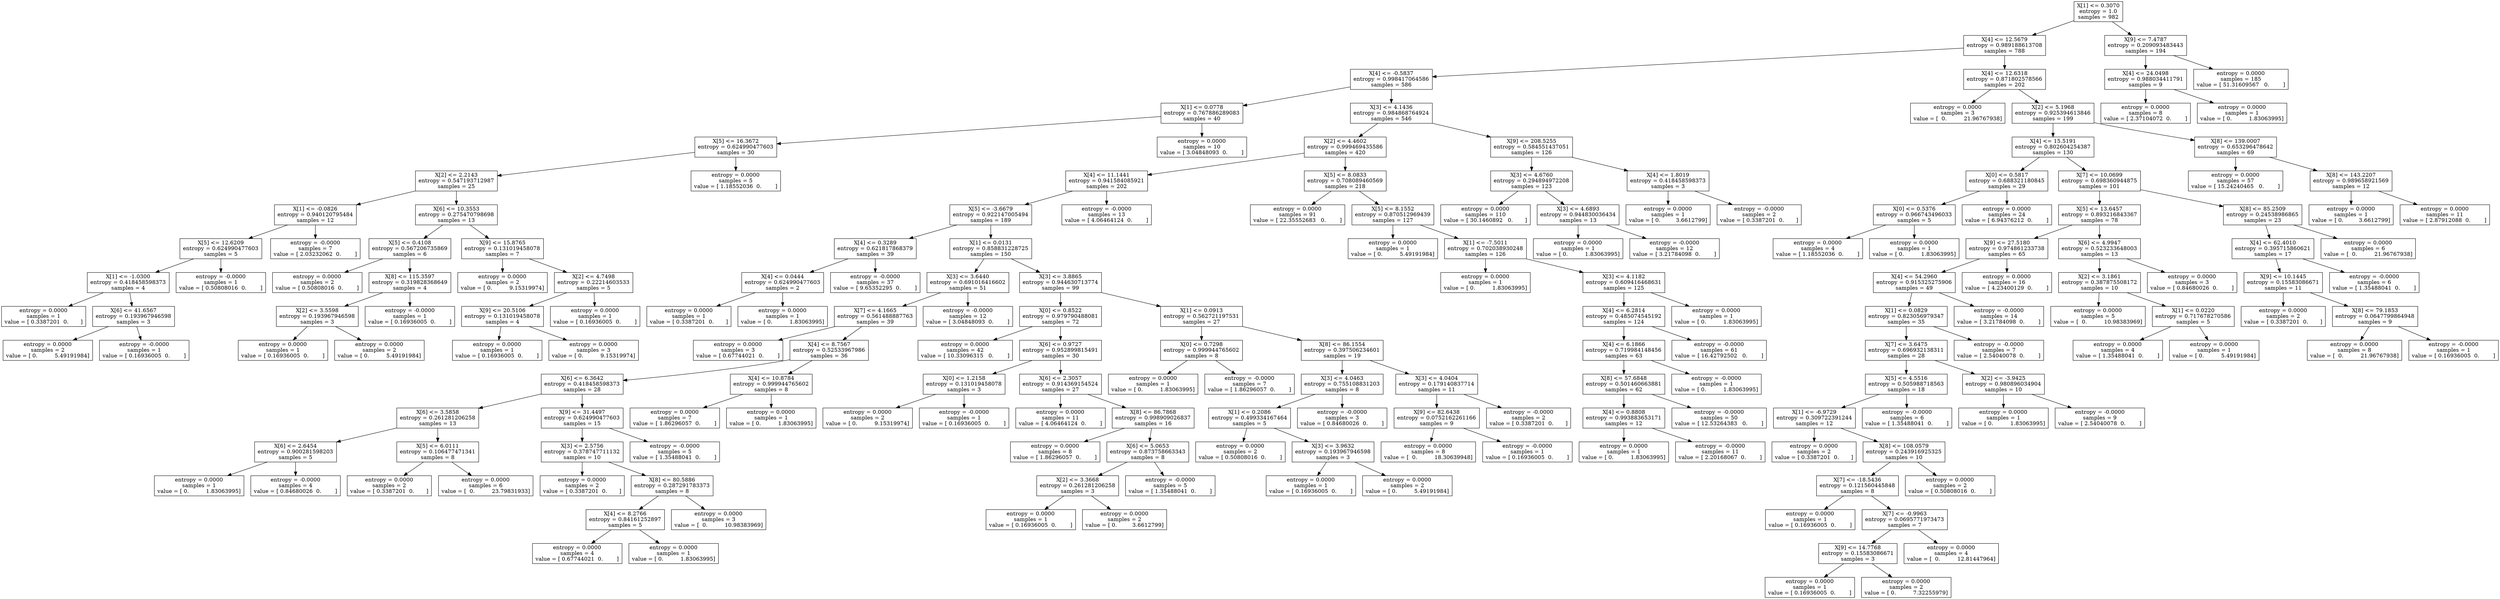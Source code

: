 digraph Tree {
0 [label="X[1] <= 0.3070\nentropy = 1.0\nsamples = 982", shape="box"] ;
1 [label="X[4] <= 12.5679\nentropy = 0.989188613708\nsamples = 788", shape="box"] ;
0 -> 1 ;
2 [label="X[4] <= -0.5837\nentropy = 0.998417064586\nsamples = 586", shape="box"] ;
1 -> 2 ;
3 [label="X[1] <= 0.0778\nentropy = 0.767886289083\nsamples = 40", shape="box"] ;
2 -> 3 ;
4 [label="X[5] <= 16.3672\nentropy = 0.624990477603\nsamples = 30", shape="box"] ;
3 -> 4 ;
5 [label="X[2] <= 2.2143\nentropy = 0.547193712987\nsamples = 25", shape="box"] ;
4 -> 5 ;
6 [label="X[1] <= -0.0826\nentropy = 0.940120795484\nsamples = 12", shape="box"] ;
5 -> 6 ;
7 [label="X[5] <= 12.6209\nentropy = 0.624990477603\nsamples = 5", shape="box"] ;
6 -> 7 ;
8 [label="X[1] <= -1.0300\nentropy = 0.418458598373\nsamples = 4", shape="box"] ;
7 -> 8 ;
9 [label="entropy = 0.0000\nsamples = 1\nvalue = [ 0.3387201  0.       ]", shape="box"] ;
8 -> 9 ;
10 [label="X[6] <= 41.6567\nentropy = 0.193967946598\nsamples = 3", shape="box"] ;
8 -> 10 ;
11 [label="entropy = 0.0000\nsamples = 2\nvalue = [ 0.          5.49191984]", shape="box"] ;
10 -> 11 ;
12 [label="entropy = -0.0000\nsamples = 1\nvalue = [ 0.16936005  0.        ]", shape="box"] ;
10 -> 12 ;
13 [label="entropy = -0.0000\nsamples = 1\nvalue = [ 0.50808016  0.        ]", shape="box"] ;
7 -> 13 ;
14 [label="entropy = -0.0000\nsamples = 7\nvalue = [ 2.03232062  0.        ]", shape="box"] ;
6 -> 14 ;
15 [label="X[6] <= 10.3553\nentropy = 0.275470798698\nsamples = 13", shape="box"] ;
5 -> 15 ;
16 [label="X[5] <= 0.4108\nentropy = 0.567206735869\nsamples = 6", shape="box"] ;
15 -> 16 ;
17 [label="entropy = 0.0000\nsamples = 2\nvalue = [ 0.50808016  0.        ]", shape="box"] ;
16 -> 17 ;
18 [label="X[8] <= 115.3597\nentropy = 0.319828368649\nsamples = 4", shape="box"] ;
16 -> 18 ;
19 [label="X[2] <= 3.5598\nentropy = 0.193967946598\nsamples = 3", shape="box"] ;
18 -> 19 ;
20 [label="entropy = 0.0000\nsamples = 1\nvalue = [ 0.16936005  0.        ]", shape="box"] ;
19 -> 20 ;
21 [label="entropy = 0.0000\nsamples = 2\nvalue = [ 0.          5.49191984]", shape="box"] ;
19 -> 21 ;
22 [label="entropy = -0.0000\nsamples = 1\nvalue = [ 0.16936005  0.        ]", shape="box"] ;
18 -> 22 ;
23 [label="X[9] <= 15.8765\nentropy = 0.131019458078\nsamples = 7", shape="box"] ;
15 -> 23 ;
24 [label="entropy = 0.0000\nsamples = 2\nvalue = [ 0.          9.15319974]", shape="box"] ;
23 -> 24 ;
25 [label="X[2] <= 4.7498\nentropy = 0.22214603533\nsamples = 5", shape="box"] ;
23 -> 25 ;
26 [label="X[9] <= 20.5106\nentropy = 0.131019458078\nsamples = 4", shape="box"] ;
25 -> 26 ;
27 [label="entropy = 0.0000\nsamples = 1\nvalue = [ 0.16936005  0.        ]", shape="box"] ;
26 -> 27 ;
28 [label="entropy = 0.0000\nsamples = 3\nvalue = [ 0.          9.15319974]", shape="box"] ;
26 -> 28 ;
29 [label="entropy = 0.0000\nsamples = 1\nvalue = [ 0.16936005  0.        ]", shape="box"] ;
25 -> 29 ;
30 [label="entropy = 0.0000\nsamples = 5\nvalue = [ 1.18552036  0.        ]", shape="box"] ;
4 -> 30 ;
31 [label="entropy = 0.0000\nsamples = 10\nvalue = [ 3.04848093  0.        ]", shape="box"] ;
3 -> 31 ;
32 [label="X[3] <= 4.1436\nentropy = 0.984868764924\nsamples = 546", shape="box"] ;
2 -> 32 ;
33 [label="X[2] <= 4.4602\nentropy = 0.999469435586\nsamples = 420", shape="box"] ;
32 -> 33 ;
34 [label="X[4] <= 11.1441\nentropy = 0.941584085921\nsamples = 202", shape="box"] ;
33 -> 34 ;
35 [label="X[5] <= -3.6679\nentropy = 0.922147005494\nsamples = 189", shape="box"] ;
34 -> 35 ;
36 [label="X[4] <= 0.3289\nentropy = 0.621817868379\nsamples = 39", shape="box"] ;
35 -> 36 ;
37 [label="X[4] <= 0.0444\nentropy = 0.624990477603\nsamples = 2", shape="box"] ;
36 -> 37 ;
38 [label="entropy = 0.0000\nsamples = 1\nvalue = [ 0.3387201  0.       ]", shape="box"] ;
37 -> 38 ;
39 [label="entropy = 0.0000\nsamples = 1\nvalue = [ 0.          1.83063995]", shape="box"] ;
37 -> 39 ;
40 [label="entropy = -0.0000\nsamples = 37\nvalue = [ 9.65352295  0.        ]", shape="box"] ;
36 -> 40 ;
41 [label="X[1] <= 0.0131\nentropy = 0.858831228725\nsamples = 150", shape="box"] ;
35 -> 41 ;
42 [label="X[3] <= 3.6440\nentropy = 0.691016416602\nsamples = 51", shape="box"] ;
41 -> 42 ;
43 [label="X[7] <= 4.1665\nentropy = 0.561488887763\nsamples = 39", shape="box"] ;
42 -> 43 ;
44 [label="entropy = 0.0000\nsamples = 3\nvalue = [ 0.67744021  0.        ]", shape="box"] ;
43 -> 44 ;
45 [label="X[4] <= 8.7567\nentropy = 0.52533967986\nsamples = 36", shape="box"] ;
43 -> 45 ;
46 [label="X[6] <= 6.3642\nentropy = 0.418458598373\nsamples = 28", shape="box"] ;
45 -> 46 ;
47 [label="X[6] <= 3.5858\nentropy = 0.261281206258\nsamples = 13", shape="box"] ;
46 -> 47 ;
48 [label="X[6] <= 2.6454\nentropy = 0.900281598203\nsamples = 5", shape="box"] ;
47 -> 48 ;
49 [label="entropy = 0.0000\nsamples = 1\nvalue = [ 0.          1.83063995]", shape="box"] ;
48 -> 49 ;
50 [label="entropy = -0.0000\nsamples = 4\nvalue = [ 0.84680026  0.        ]", shape="box"] ;
48 -> 50 ;
51 [label="X[5] <= 6.0111\nentropy = 0.106477471341\nsamples = 8", shape="box"] ;
47 -> 51 ;
52 [label="entropy = 0.0000\nsamples = 2\nvalue = [ 0.3387201  0.       ]", shape="box"] ;
51 -> 52 ;
53 [label="entropy = 0.0000\nsamples = 6\nvalue = [  0.          23.79831933]", shape="box"] ;
51 -> 53 ;
54 [label="X[9] <= 31.4497\nentropy = 0.624990477603\nsamples = 15", shape="box"] ;
46 -> 54 ;
55 [label="X[3] <= 2.5756\nentropy = 0.378747711132\nsamples = 10", shape="box"] ;
54 -> 55 ;
56 [label="entropy = 0.0000\nsamples = 2\nvalue = [ 0.3387201  0.       ]", shape="box"] ;
55 -> 56 ;
57 [label="X[8] <= 80.5886\nentropy = 0.287291783373\nsamples = 8", shape="box"] ;
55 -> 57 ;
58 [label="X[4] <= 8.2766\nentropy = 0.84161252897\nsamples = 5", shape="box"] ;
57 -> 58 ;
59 [label="entropy = 0.0000\nsamples = 4\nvalue = [ 0.67744021  0.        ]", shape="box"] ;
58 -> 59 ;
60 [label="entropy = 0.0000\nsamples = 1\nvalue = [ 0.          1.83063995]", shape="box"] ;
58 -> 60 ;
61 [label="entropy = 0.0000\nsamples = 3\nvalue = [  0.          10.98383969]", shape="box"] ;
57 -> 61 ;
62 [label="entropy = -0.0000\nsamples = 5\nvalue = [ 1.35488041  0.        ]", shape="box"] ;
54 -> 62 ;
63 [label="X[4] <= 10.8784\nentropy = 0.999944765602\nsamples = 8", shape="box"] ;
45 -> 63 ;
64 [label="entropy = 0.0000\nsamples = 7\nvalue = [ 1.86296057  0.        ]", shape="box"] ;
63 -> 64 ;
65 [label="entropy = 0.0000\nsamples = 1\nvalue = [ 0.          1.83063995]", shape="box"] ;
63 -> 65 ;
66 [label="entropy = -0.0000\nsamples = 12\nvalue = [ 3.04848093  0.        ]", shape="box"] ;
42 -> 66 ;
67 [label="X[3] <= 3.8865\nentropy = 0.944630713774\nsamples = 99", shape="box"] ;
41 -> 67 ;
68 [label="X[0] <= 0.8522\nentropy = 0.979790488081\nsamples = 72", shape="box"] ;
67 -> 68 ;
69 [label="entropy = 0.0000\nsamples = 42\nvalue = [ 10.33096315   0.        ]", shape="box"] ;
68 -> 69 ;
70 [label="X[6] <= 0.9727\nentropy = 0.952899815491\nsamples = 30", shape="box"] ;
68 -> 70 ;
71 [label="X[0] <= 1.2158\nentropy = 0.131019458078\nsamples = 3", shape="box"] ;
70 -> 71 ;
72 [label="entropy = 0.0000\nsamples = 2\nvalue = [ 0.          9.15319974]", shape="box"] ;
71 -> 72 ;
73 [label="entropy = -0.0000\nsamples = 1\nvalue = [ 0.16936005  0.        ]", shape="box"] ;
71 -> 73 ;
74 [label="X[6] <= 2.3057\nentropy = 0.914369154524\nsamples = 27", shape="box"] ;
70 -> 74 ;
75 [label="entropy = 0.0000\nsamples = 11\nvalue = [ 4.06464124  0.        ]", shape="box"] ;
74 -> 75 ;
76 [label="X[8] <= 86.7868\nentropy = 0.998909026837\nsamples = 16", shape="box"] ;
74 -> 76 ;
77 [label="entropy = 0.0000\nsamples = 8\nvalue = [ 1.86296057  0.        ]", shape="box"] ;
76 -> 77 ;
78 [label="X[6] <= 5.0653\nentropy = 0.873758663343\nsamples = 8", shape="box"] ;
76 -> 78 ;
79 [label="X[2] <= 3.3668\nentropy = 0.261281206258\nsamples = 3", shape="box"] ;
78 -> 79 ;
80 [label="entropy = 0.0000\nsamples = 1\nvalue = [ 0.16936005  0.        ]", shape="box"] ;
79 -> 80 ;
81 [label="entropy = 0.0000\nsamples = 2\nvalue = [ 0.         3.6612799]", shape="box"] ;
79 -> 81 ;
82 [label="entropy = -0.0000\nsamples = 5\nvalue = [ 1.35488041  0.        ]", shape="box"] ;
78 -> 82 ;
83 [label="X[1] <= 0.0913\nentropy = 0.562721197531\nsamples = 27", shape="box"] ;
67 -> 83 ;
84 [label="X[0] <= 0.7298\nentropy = 0.999944765602\nsamples = 8", shape="box"] ;
83 -> 84 ;
85 [label="entropy = 0.0000\nsamples = 1\nvalue = [ 0.          1.83063995]", shape="box"] ;
84 -> 85 ;
86 [label="entropy = -0.0000\nsamples = 7\nvalue = [ 1.86296057  0.        ]", shape="box"] ;
84 -> 86 ;
87 [label="X[8] <= 86.1554\nentropy = 0.397506234601\nsamples = 19", shape="box"] ;
83 -> 87 ;
88 [label="X[3] <= 4.0463\nentropy = 0.755108831203\nsamples = 8", shape="box"] ;
87 -> 88 ;
89 [label="X[1] <= 0.2086\nentropy = 0.499334167464\nsamples = 5", shape="box"] ;
88 -> 89 ;
90 [label="entropy = 0.0000\nsamples = 2\nvalue = [ 0.50808016  0.        ]", shape="box"] ;
89 -> 90 ;
91 [label="X[3] <= 3.9632\nentropy = 0.193967946598\nsamples = 3", shape="box"] ;
89 -> 91 ;
92 [label="entropy = 0.0000\nsamples = 1\nvalue = [ 0.16936005  0.        ]", shape="box"] ;
91 -> 92 ;
93 [label="entropy = 0.0000\nsamples = 2\nvalue = [ 0.          5.49191984]", shape="box"] ;
91 -> 93 ;
94 [label="entropy = -0.0000\nsamples = 3\nvalue = [ 0.84680026  0.        ]", shape="box"] ;
88 -> 94 ;
95 [label="X[3] <= 4.0404\nentropy = 0.179140837714\nsamples = 11", shape="box"] ;
87 -> 95 ;
96 [label="X[9] <= 82.6438\nentropy = 0.0752162261166\nsamples = 9", shape="box"] ;
95 -> 96 ;
97 [label="entropy = 0.0000\nsamples = 8\nvalue = [  0.          18.30639948]", shape="box"] ;
96 -> 97 ;
98 [label="entropy = -0.0000\nsamples = 1\nvalue = [ 0.16936005  0.        ]", shape="box"] ;
96 -> 98 ;
99 [label="entropy = -0.0000\nsamples = 2\nvalue = [ 0.3387201  0.       ]", shape="box"] ;
95 -> 99 ;
100 [label="entropy = -0.0000\nsamples = 13\nvalue = [ 4.06464124  0.        ]", shape="box"] ;
34 -> 100 ;
101 [label="X[5] <= 8.0833\nentropy = 0.708089460569\nsamples = 218", shape="box"] ;
33 -> 101 ;
102 [label="entropy = 0.0000\nsamples = 91\nvalue = [ 22.35552683   0.        ]", shape="box"] ;
101 -> 102 ;
103 [label="X[5] <= 8.1552\nentropy = 0.870512969439\nsamples = 127", shape="box"] ;
101 -> 103 ;
104 [label="entropy = 0.0000\nsamples = 1\nvalue = [ 0.          5.49191984]", shape="box"] ;
103 -> 104 ;
105 [label="X[1] <= -7.5011\nentropy = 0.702038930248\nsamples = 126", shape="box"] ;
103 -> 105 ;
106 [label="entropy = 0.0000\nsamples = 1\nvalue = [ 0.          1.83063995]", shape="box"] ;
105 -> 106 ;
107 [label="X[3] <= 4.1182\nentropy = 0.609416468631\nsamples = 125", shape="box"] ;
105 -> 107 ;
108 [label="X[4] <= 6.2814\nentropy = 0.485074545192\nsamples = 124", shape="box"] ;
107 -> 108 ;
109 [label="X[4] <= 6.1866\nentropy = 0.719984148456\nsamples = 63", shape="box"] ;
108 -> 109 ;
110 [label="X[8] <= 57.6848\nentropy = 0.501460663881\nsamples = 62", shape="box"] ;
109 -> 110 ;
111 [label="X[4] <= 0.8808\nentropy = 0.993883653171\nsamples = 12", shape="box"] ;
110 -> 111 ;
112 [label="entropy = 0.0000\nsamples = 1\nvalue = [ 0.          1.83063995]", shape="box"] ;
111 -> 112 ;
113 [label="entropy = -0.0000\nsamples = 11\nvalue = [ 2.20168067  0.        ]", shape="box"] ;
111 -> 113 ;
114 [label="entropy = -0.0000\nsamples = 50\nvalue = [ 12.53264383   0.        ]", shape="box"] ;
110 -> 114 ;
115 [label="entropy = -0.0000\nsamples = 1\nvalue = [ 0.          1.83063995]", shape="box"] ;
109 -> 115 ;
116 [label="entropy = -0.0000\nsamples = 61\nvalue = [ 16.42792502   0.        ]", shape="box"] ;
108 -> 116 ;
117 [label="entropy = 0.0000\nsamples = 1\nvalue = [ 0.          1.83063995]", shape="box"] ;
107 -> 117 ;
118 [label="X[9] <= 208.5255\nentropy = 0.584551437051\nsamples = 126", shape="box"] ;
32 -> 118 ;
119 [label="X[3] <= 4.6760\nentropy = 0.294894972208\nsamples = 123", shape="box"] ;
118 -> 119 ;
120 [label="entropy = 0.0000\nsamples = 110\nvalue = [ 30.1460892   0.       ]", shape="box"] ;
119 -> 120 ;
121 [label="X[3] <= 4.6893\nentropy = 0.944830036434\nsamples = 13", shape="box"] ;
119 -> 121 ;
122 [label="entropy = 0.0000\nsamples = 1\nvalue = [ 0.          1.83063995]", shape="box"] ;
121 -> 122 ;
123 [label="entropy = -0.0000\nsamples = 12\nvalue = [ 3.21784098  0.        ]", shape="box"] ;
121 -> 123 ;
124 [label="X[4] <= 1.8019\nentropy = 0.418458598373\nsamples = 3", shape="box"] ;
118 -> 124 ;
125 [label="entropy = 0.0000\nsamples = 1\nvalue = [ 0.         3.6612799]", shape="box"] ;
124 -> 125 ;
126 [label="entropy = -0.0000\nsamples = 2\nvalue = [ 0.3387201  0.       ]", shape="box"] ;
124 -> 126 ;
127 [label="X[4] <= 12.6318\nentropy = 0.871802578566\nsamples = 202", shape="box"] ;
1 -> 127 ;
128 [label="entropy = 0.0000\nsamples = 3\nvalue = [  0.          21.96767938]", shape="box"] ;
127 -> 128 ;
129 [label="X[2] <= 5.1968\nentropy = 0.925394613846\nsamples = 199", shape="box"] ;
127 -> 129 ;
130 [label="X[4] <= 15.5191\nentropy = 0.802604254387\nsamples = 130", shape="box"] ;
129 -> 130 ;
131 [label="X[0] <= 0.5817\nentropy = 0.688321180845\nsamples = 29", shape="box"] ;
130 -> 131 ;
132 [label="X[0] <= 0.5376\nentropy = 0.966743496033\nsamples = 5", shape="box"] ;
131 -> 132 ;
133 [label="entropy = 0.0000\nsamples = 4\nvalue = [ 1.18552036  0.        ]", shape="box"] ;
132 -> 133 ;
134 [label="entropy = 0.0000\nsamples = 1\nvalue = [ 0.          1.83063995]", shape="box"] ;
132 -> 134 ;
135 [label="entropy = 0.0000\nsamples = 24\nvalue = [ 6.94376212  0.        ]", shape="box"] ;
131 -> 135 ;
136 [label="X[7] <= 10.0699\nentropy = 0.698360944875\nsamples = 101", shape="box"] ;
130 -> 136 ;
137 [label="X[5] <= 13.6457\nentropy = 0.893216843367\nsamples = 78", shape="box"] ;
136 -> 137 ;
138 [label="X[9] <= 27.5180\nentropy = 0.974861233738\nsamples = 65", shape="box"] ;
137 -> 138 ;
139 [label="X[4] <= 54.2960\nentropy = 0.915325275906\nsamples = 49", shape="box"] ;
138 -> 139 ;
140 [label="X[1] <= 0.0829\nentropy = 0.823056979347\nsamples = 35", shape="box"] ;
139 -> 140 ;
141 [label="X[7] <= 3.6475\nentropy = 0.696932138311\nsamples = 28", shape="box"] ;
140 -> 141 ;
142 [label="X[5] <= 4.5516\nentropy = 0.505988718563\nsamples = 18", shape="box"] ;
141 -> 142 ;
143 [label="X[1] <= -6.9729\nentropy = 0.309722391244\nsamples = 12", shape="box"] ;
142 -> 143 ;
144 [label="entropy = 0.0000\nsamples = 2\nvalue = [ 0.3387201  0.       ]", shape="box"] ;
143 -> 144 ;
145 [label="X[8] <= 108.0579\nentropy = 0.243916925325\nsamples = 10", shape="box"] ;
143 -> 145 ;
146 [label="X[7] <= -18.5436\nentropy = 0.121560445848\nsamples = 8", shape="box"] ;
145 -> 146 ;
147 [label="entropy = 0.0000\nsamples = 1\nvalue = [ 0.16936005  0.        ]", shape="box"] ;
146 -> 147 ;
148 [label="X[7] <= -0.9963\nentropy = 0.0695771973473\nsamples = 7", shape="box"] ;
146 -> 148 ;
149 [label="X[9] <= 14.7768\nentropy = 0.15583086671\nsamples = 3", shape="box"] ;
148 -> 149 ;
150 [label="entropy = 0.0000\nsamples = 1\nvalue = [ 0.16936005  0.        ]", shape="box"] ;
149 -> 150 ;
151 [label="entropy = 0.0000\nsamples = 2\nvalue = [ 0.          7.32255979]", shape="box"] ;
149 -> 151 ;
152 [label="entropy = 0.0000\nsamples = 4\nvalue = [  0.          12.81447964]", shape="box"] ;
148 -> 152 ;
153 [label="entropy = 0.0000\nsamples = 2\nvalue = [ 0.50808016  0.        ]", shape="box"] ;
145 -> 153 ;
154 [label="entropy = -0.0000\nsamples = 6\nvalue = [ 1.35488041  0.        ]", shape="box"] ;
142 -> 154 ;
155 [label="X[2] <= -3.9425\nentropy = 0.980896034904\nsamples = 10", shape="box"] ;
141 -> 155 ;
156 [label="entropy = 0.0000\nsamples = 1\nvalue = [ 0.          1.83063995]", shape="box"] ;
155 -> 156 ;
157 [label="entropy = -0.0000\nsamples = 9\nvalue = [ 2.54040078  0.        ]", shape="box"] ;
155 -> 157 ;
158 [label="entropy = -0.0000\nsamples = 7\nvalue = [ 2.54040078  0.        ]", shape="box"] ;
140 -> 158 ;
159 [label="entropy = -0.0000\nsamples = 14\nvalue = [ 3.21784098  0.        ]", shape="box"] ;
139 -> 159 ;
160 [label="entropy = 0.0000\nsamples = 16\nvalue = [ 4.23400129  0.        ]", shape="box"] ;
138 -> 160 ;
161 [label="X[6] <= 4.9947\nentropy = 0.523233648003\nsamples = 13", shape="box"] ;
137 -> 161 ;
162 [label="X[2] <= 3.1861\nentropy = 0.387875508172\nsamples = 10", shape="box"] ;
161 -> 162 ;
163 [label="entropy = 0.0000\nsamples = 5\nvalue = [  0.          10.98383969]", shape="box"] ;
162 -> 163 ;
164 [label="X[1] <= 0.0220\nentropy = 0.717678270586\nsamples = 5", shape="box"] ;
162 -> 164 ;
165 [label="entropy = 0.0000\nsamples = 4\nvalue = [ 1.35488041  0.        ]", shape="box"] ;
164 -> 165 ;
166 [label="entropy = 0.0000\nsamples = 1\nvalue = [ 0.          5.49191984]", shape="box"] ;
164 -> 166 ;
167 [label="entropy = 0.0000\nsamples = 3\nvalue = [ 0.84680026  0.        ]", shape="box"] ;
161 -> 167 ;
168 [label="X[8] <= 85.2509\nentropy = 0.24538986865\nsamples = 23", shape="box"] ;
136 -> 168 ;
169 [label="X[4] <= 62.4010\nentropy = 0.395715860621\nsamples = 17", shape="box"] ;
168 -> 169 ;
170 [label="X[9] <= 10.1445\nentropy = 0.15583086671\nsamples = 11", shape="box"] ;
169 -> 170 ;
171 [label="entropy = 0.0000\nsamples = 2\nvalue = [ 0.3387201  0.       ]", shape="box"] ;
170 -> 171 ;
172 [label="X[8] <= 79.1853\nentropy = 0.0647799864948\nsamples = 9", shape="box"] ;
170 -> 172 ;
173 [label="entropy = 0.0000\nsamples = 8\nvalue = [  0.          21.96767938]", shape="box"] ;
172 -> 173 ;
174 [label="entropy = -0.0000\nsamples = 1\nvalue = [ 0.16936005  0.        ]", shape="box"] ;
172 -> 174 ;
175 [label="entropy = -0.0000\nsamples = 6\nvalue = [ 1.35488041  0.        ]", shape="box"] ;
169 -> 175 ;
176 [label="entropy = 0.0000\nsamples = 6\nvalue = [  0.          21.96767938]", shape="box"] ;
168 -> 176 ;
177 [label="X[8] <= 139.0007\nentropy = 0.653296478642\nsamples = 69", shape="box"] ;
129 -> 177 ;
178 [label="entropy = 0.0000\nsamples = 57\nvalue = [ 15.24240465   0.        ]", shape="box"] ;
177 -> 178 ;
179 [label="X[8] <= 143.2207\nentropy = 0.989658921569\nsamples = 12", shape="box"] ;
177 -> 179 ;
180 [label="entropy = 0.0000\nsamples = 1\nvalue = [ 0.         3.6612799]", shape="box"] ;
179 -> 180 ;
181 [label="entropy = 0.0000\nsamples = 11\nvalue = [ 2.87912088  0.        ]", shape="box"] ;
179 -> 181 ;
182 [label="X[9] <= 7.4787\nentropy = 0.209093483443\nsamples = 194", shape="box"] ;
0 -> 182 ;
183 [label="X[4] <= 24.0498\nentropy = 0.988034411791\nsamples = 9", shape="box"] ;
182 -> 183 ;
184 [label="entropy = 0.0000\nsamples = 8\nvalue = [ 2.37104072  0.        ]", shape="box"] ;
183 -> 184 ;
185 [label="entropy = 0.0000\nsamples = 1\nvalue = [ 0.          1.83063995]", shape="box"] ;
183 -> 185 ;
186 [label="entropy = 0.0000\nsamples = 185\nvalue = [ 51.31609567   0.        ]", shape="box"] ;
182 -> 186 ;
}